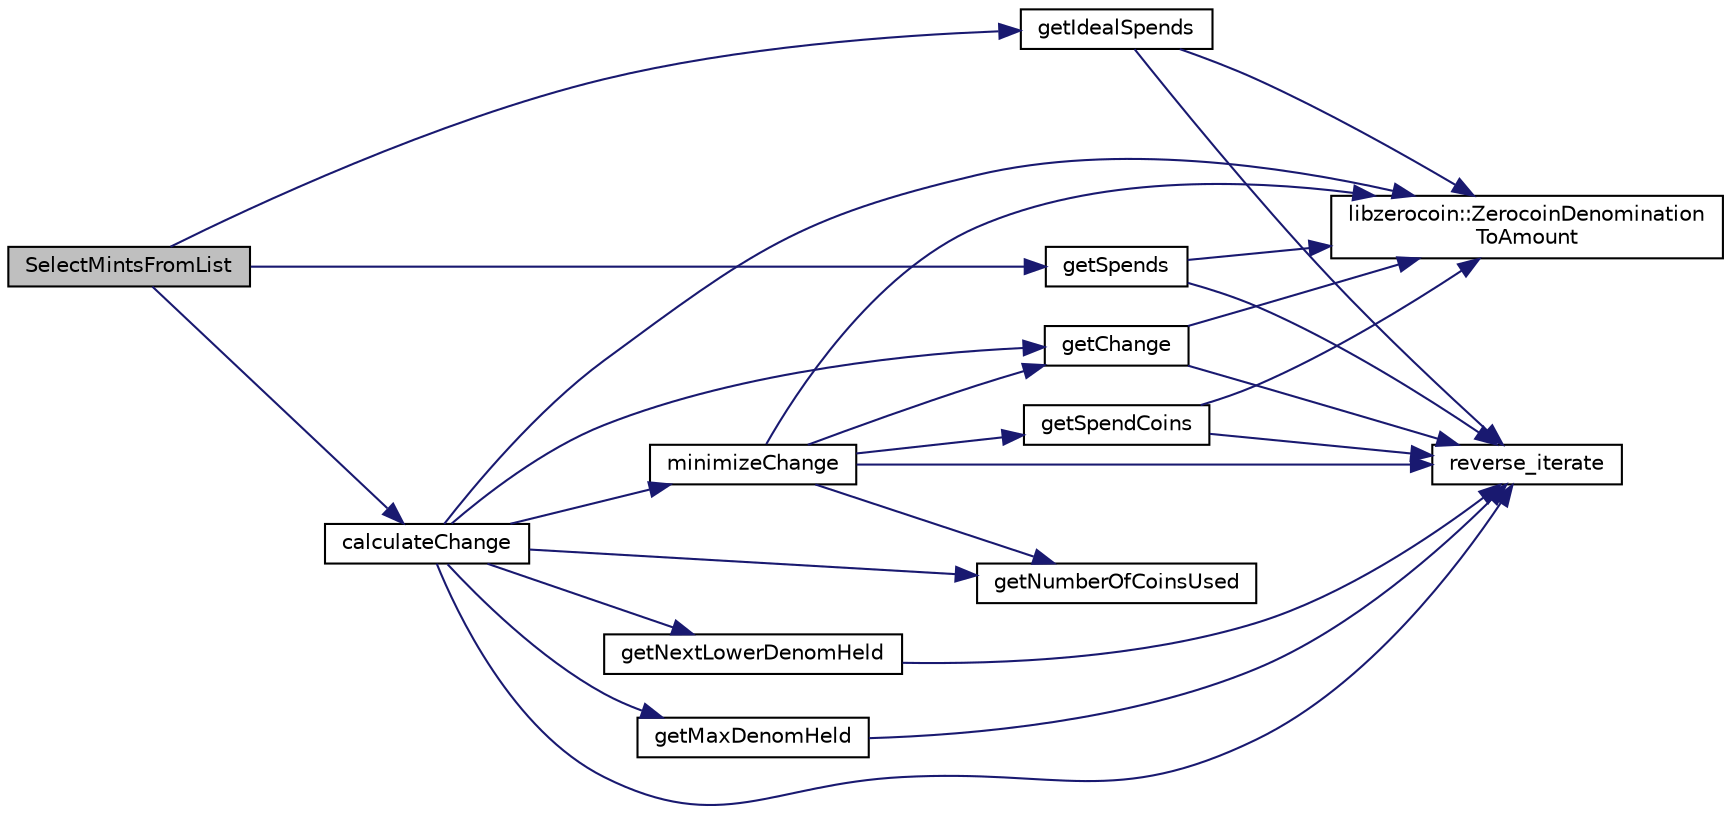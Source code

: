 digraph "SelectMintsFromList"
{
  edge [fontname="Helvetica",fontsize="10",labelfontname="Helvetica",labelfontsize="10"];
  node [fontname="Helvetica",fontsize="10",shape=record];
  rankdir="LR";
  Node69 [label="SelectMintsFromList",height=0.2,width=0.4,color="black", fillcolor="grey75", style="filled", fontcolor="black"];
  Node69 -> Node70 [color="midnightblue",fontsize="10",style="solid",fontname="Helvetica"];
  Node70 [label="getIdealSpends",height=0.2,width=0.4,color="black", fillcolor="white", style="filled",URL="$denomination__functions_8cpp.html#a03cd990a7a83a0c634a42941e5bdeab2"];
  Node70 -> Node71 [color="midnightblue",fontsize="10",style="solid",fontname="Helvetica"];
  Node71 [label="reverse_iterate",height=0.2,width=0.4,color="black", fillcolor="white", style="filled",URL="$reverse__iterate_8h.html#a5c42501cbdd92bec9f5a7886c4e9cfd5"];
  Node70 -> Node72 [color="midnightblue",fontsize="10",style="solid",fontname="Helvetica"];
  Node72 [label="libzerocoin::ZerocoinDenomination\lToAmount",height=0.2,width=0.4,color="black", fillcolor="white", style="filled",URL="$namespacelibzerocoin.html#aa2479161e18a4df0c60a6256e47cac97"];
  Node69 -> Node73 [color="midnightblue",fontsize="10",style="solid",fontname="Helvetica"];
  Node73 [label="getSpends",height=0.2,width=0.4,color="black", fillcolor="white", style="filled",URL="$denomination__functions_8cpp.html#a0a0d845289d8a65eeacd95eb4fbb3b44"];
  Node73 -> Node71 [color="midnightblue",fontsize="10",style="solid",fontname="Helvetica"];
  Node73 -> Node72 [color="midnightblue",fontsize="10",style="solid",fontname="Helvetica"];
  Node69 -> Node74 [color="midnightblue",fontsize="10",style="solid",fontname="Helvetica"];
  Node74 [label="calculateChange",height=0.2,width=0.4,color="black", fillcolor="white", style="filled",URL="$denomination__functions_8cpp.html#a49b94f053e23efb5cb42927046e14b88"];
  Node74 -> Node72 [color="midnightblue",fontsize="10",style="solid",fontname="Helvetica"];
  Node74 -> Node75 [color="midnightblue",fontsize="10",style="solid",fontname="Helvetica"];
  Node75 [label="getChange",height=0.2,width=0.4,color="black", fillcolor="white", style="filled",URL="$denomination__functions_8cpp.html#a7cc7c1d1f067baa67c3d07e51a01a23b"];
  Node75 -> Node71 [color="midnightblue",fontsize="10",style="solid",fontname="Helvetica"];
  Node75 -> Node72 [color="midnightblue",fontsize="10",style="solid",fontname="Helvetica"];
  Node74 -> Node76 [color="midnightblue",fontsize="10",style="solid",fontname="Helvetica"];
  Node76 [label="getNumberOfCoinsUsed",height=0.2,width=0.4,color="black", fillcolor="white", style="filled",URL="$denomination__functions_8cpp.html#a550a333d1c16ac3261532a532fb2b7ba"];
  Node74 -> Node77 [color="midnightblue",fontsize="10",style="solid",fontname="Helvetica"];
  Node77 [label="getNextLowerDenomHeld",height=0.2,width=0.4,color="black", fillcolor="white", style="filled",URL="$denomination__functions_8cpp.html#a3e508ca01a77d868ccb946b3eb0daf26"];
  Node77 -> Node71 [color="midnightblue",fontsize="10",style="solid",fontname="Helvetica"];
  Node74 -> Node78 [color="midnightblue",fontsize="10",style="solid",fontname="Helvetica"];
  Node78 [label="minimizeChange",height=0.2,width=0.4,color="black", fillcolor="white", style="filled",URL="$denomination__functions_8cpp.html#a4984e77265c9f9a0302b86d9ed8e0cb4"];
  Node78 -> Node71 [color="midnightblue",fontsize="10",style="solid",fontname="Helvetica"];
  Node78 -> Node72 [color="midnightblue",fontsize="10",style="solid",fontname="Helvetica"];
  Node78 -> Node75 [color="midnightblue",fontsize="10",style="solid",fontname="Helvetica"];
  Node78 -> Node79 [color="midnightblue",fontsize="10",style="solid",fontname="Helvetica"];
  Node79 [label="getSpendCoins",height=0.2,width=0.4,color="black", fillcolor="white", style="filled",URL="$denomination__functions_8cpp.html#a317a22bc8cf40ac164c2704cf7a9f87a"];
  Node79 -> Node71 [color="midnightblue",fontsize="10",style="solid",fontname="Helvetica"];
  Node79 -> Node72 [color="midnightblue",fontsize="10",style="solid",fontname="Helvetica"];
  Node78 -> Node76 [color="midnightblue",fontsize="10",style="solid",fontname="Helvetica"];
  Node74 -> Node71 [color="midnightblue",fontsize="10",style="solid",fontname="Helvetica"];
  Node74 -> Node80 [color="midnightblue",fontsize="10",style="solid",fontname="Helvetica"];
  Node80 [label="getMaxDenomHeld",height=0.2,width=0.4,color="black", fillcolor="white", style="filled",URL="$denomination__functions_8cpp.html#a75982e7e2798b1ce0d17fb852c13a494"];
  Node80 -> Node71 [color="midnightblue",fontsize="10",style="solid",fontname="Helvetica"];
}
